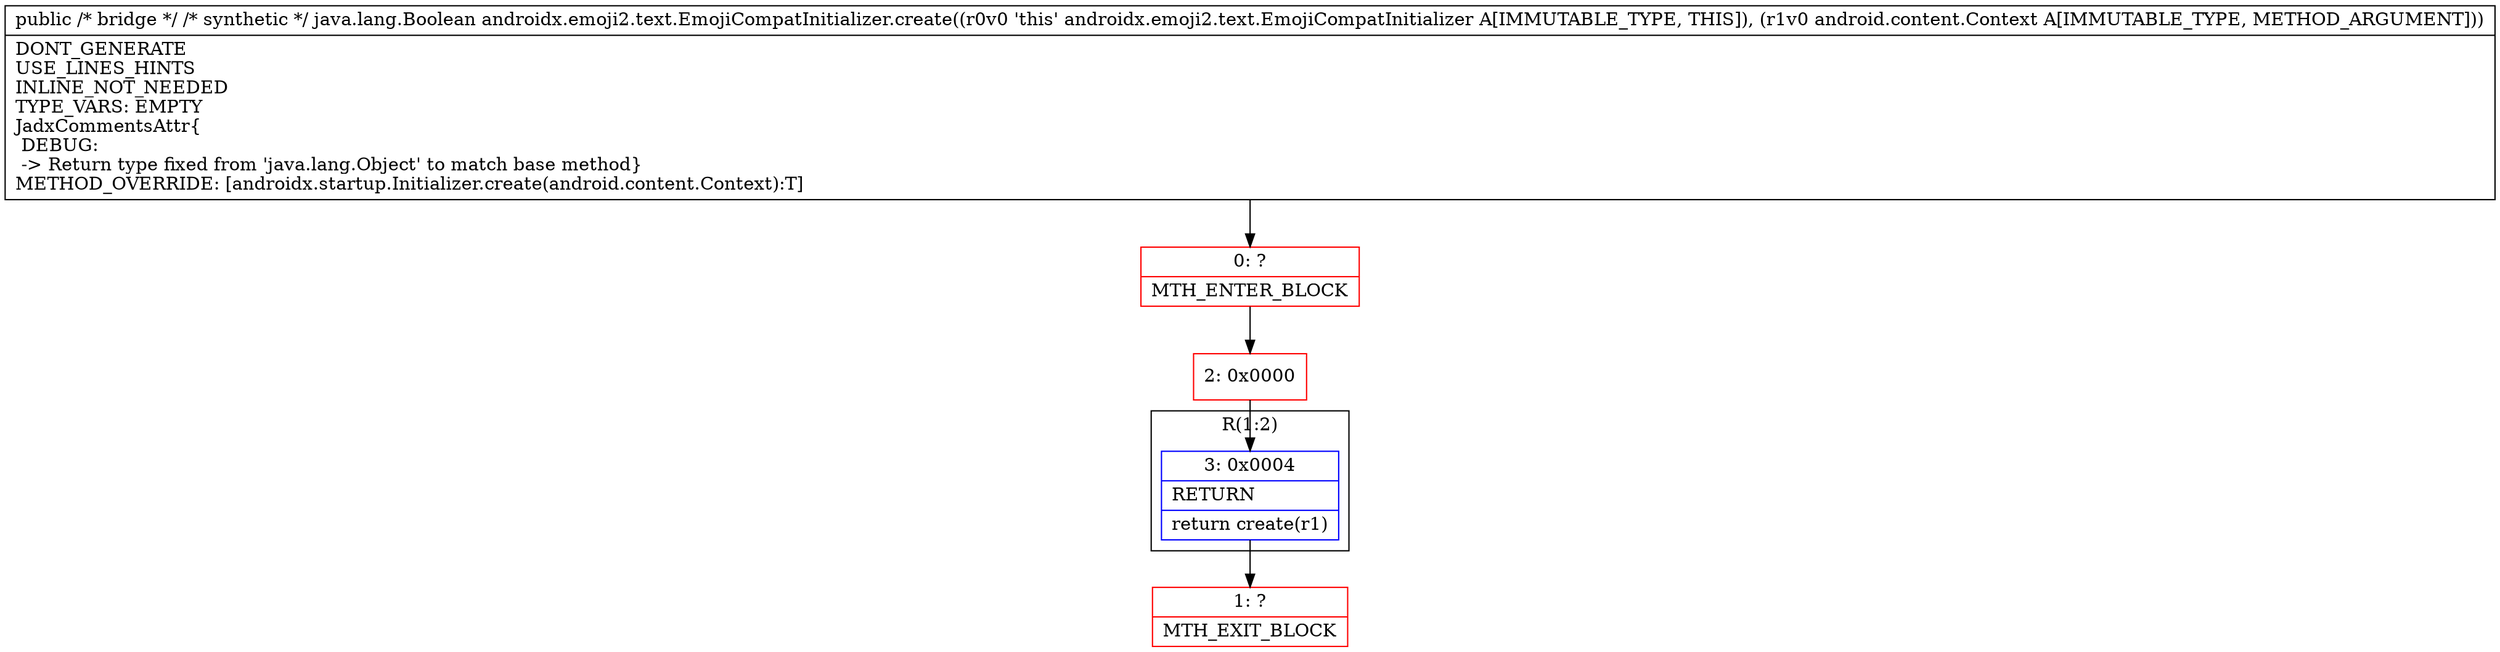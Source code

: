 digraph "CFG forandroidx.emoji2.text.EmojiCompatInitializer.create(Landroid\/content\/Context;)Ljava\/lang\/Object;" {
subgraph cluster_Region_156775445 {
label = "R(1:2)";
node [shape=record,color=blue];
Node_3 [shape=record,label="{3\:\ 0x0004|RETURN\l|return create(r1)\l}"];
}
Node_0 [shape=record,color=red,label="{0\:\ ?|MTH_ENTER_BLOCK\l}"];
Node_2 [shape=record,color=red,label="{2\:\ 0x0000}"];
Node_1 [shape=record,color=red,label="{1\:\ ?|MTH_EXIT_BLOCK\l}"];
MethodNode[shape=record,label="{public \/* bridge *\/ \/* synthetic *\/ java.lang.Boolean androidx.emoji2.text.EmojiCompatInitializer.create((r0v0 'this' androidx.emoji2.text.EmojiCompatInitializer A[IMMUTABLE_TYPE, THIS]), (r1v0 android.content.Context A[IMMUTABLE_TYPE, METHOD_ARGUMENT]))  | DONT_GENERATE\lUSE_LINES_HINTS\lINLINE_NOT_NEEDED\lTYPE_VARS: EMPTY\lJadxCommentsAttr\{\l DEBUG: \l \-\> Return type fixed from 'java.lang.Object' to match base method\}\lMETHOD_OVERRIDE: [androidx.startup.Initializer.create(android.content.Context):T]\l}"];
MethodNode -> Node_0;Node_3 -> Node_1;
Node_0 -> Node_2;
Node_2 -> Node_3;
}

